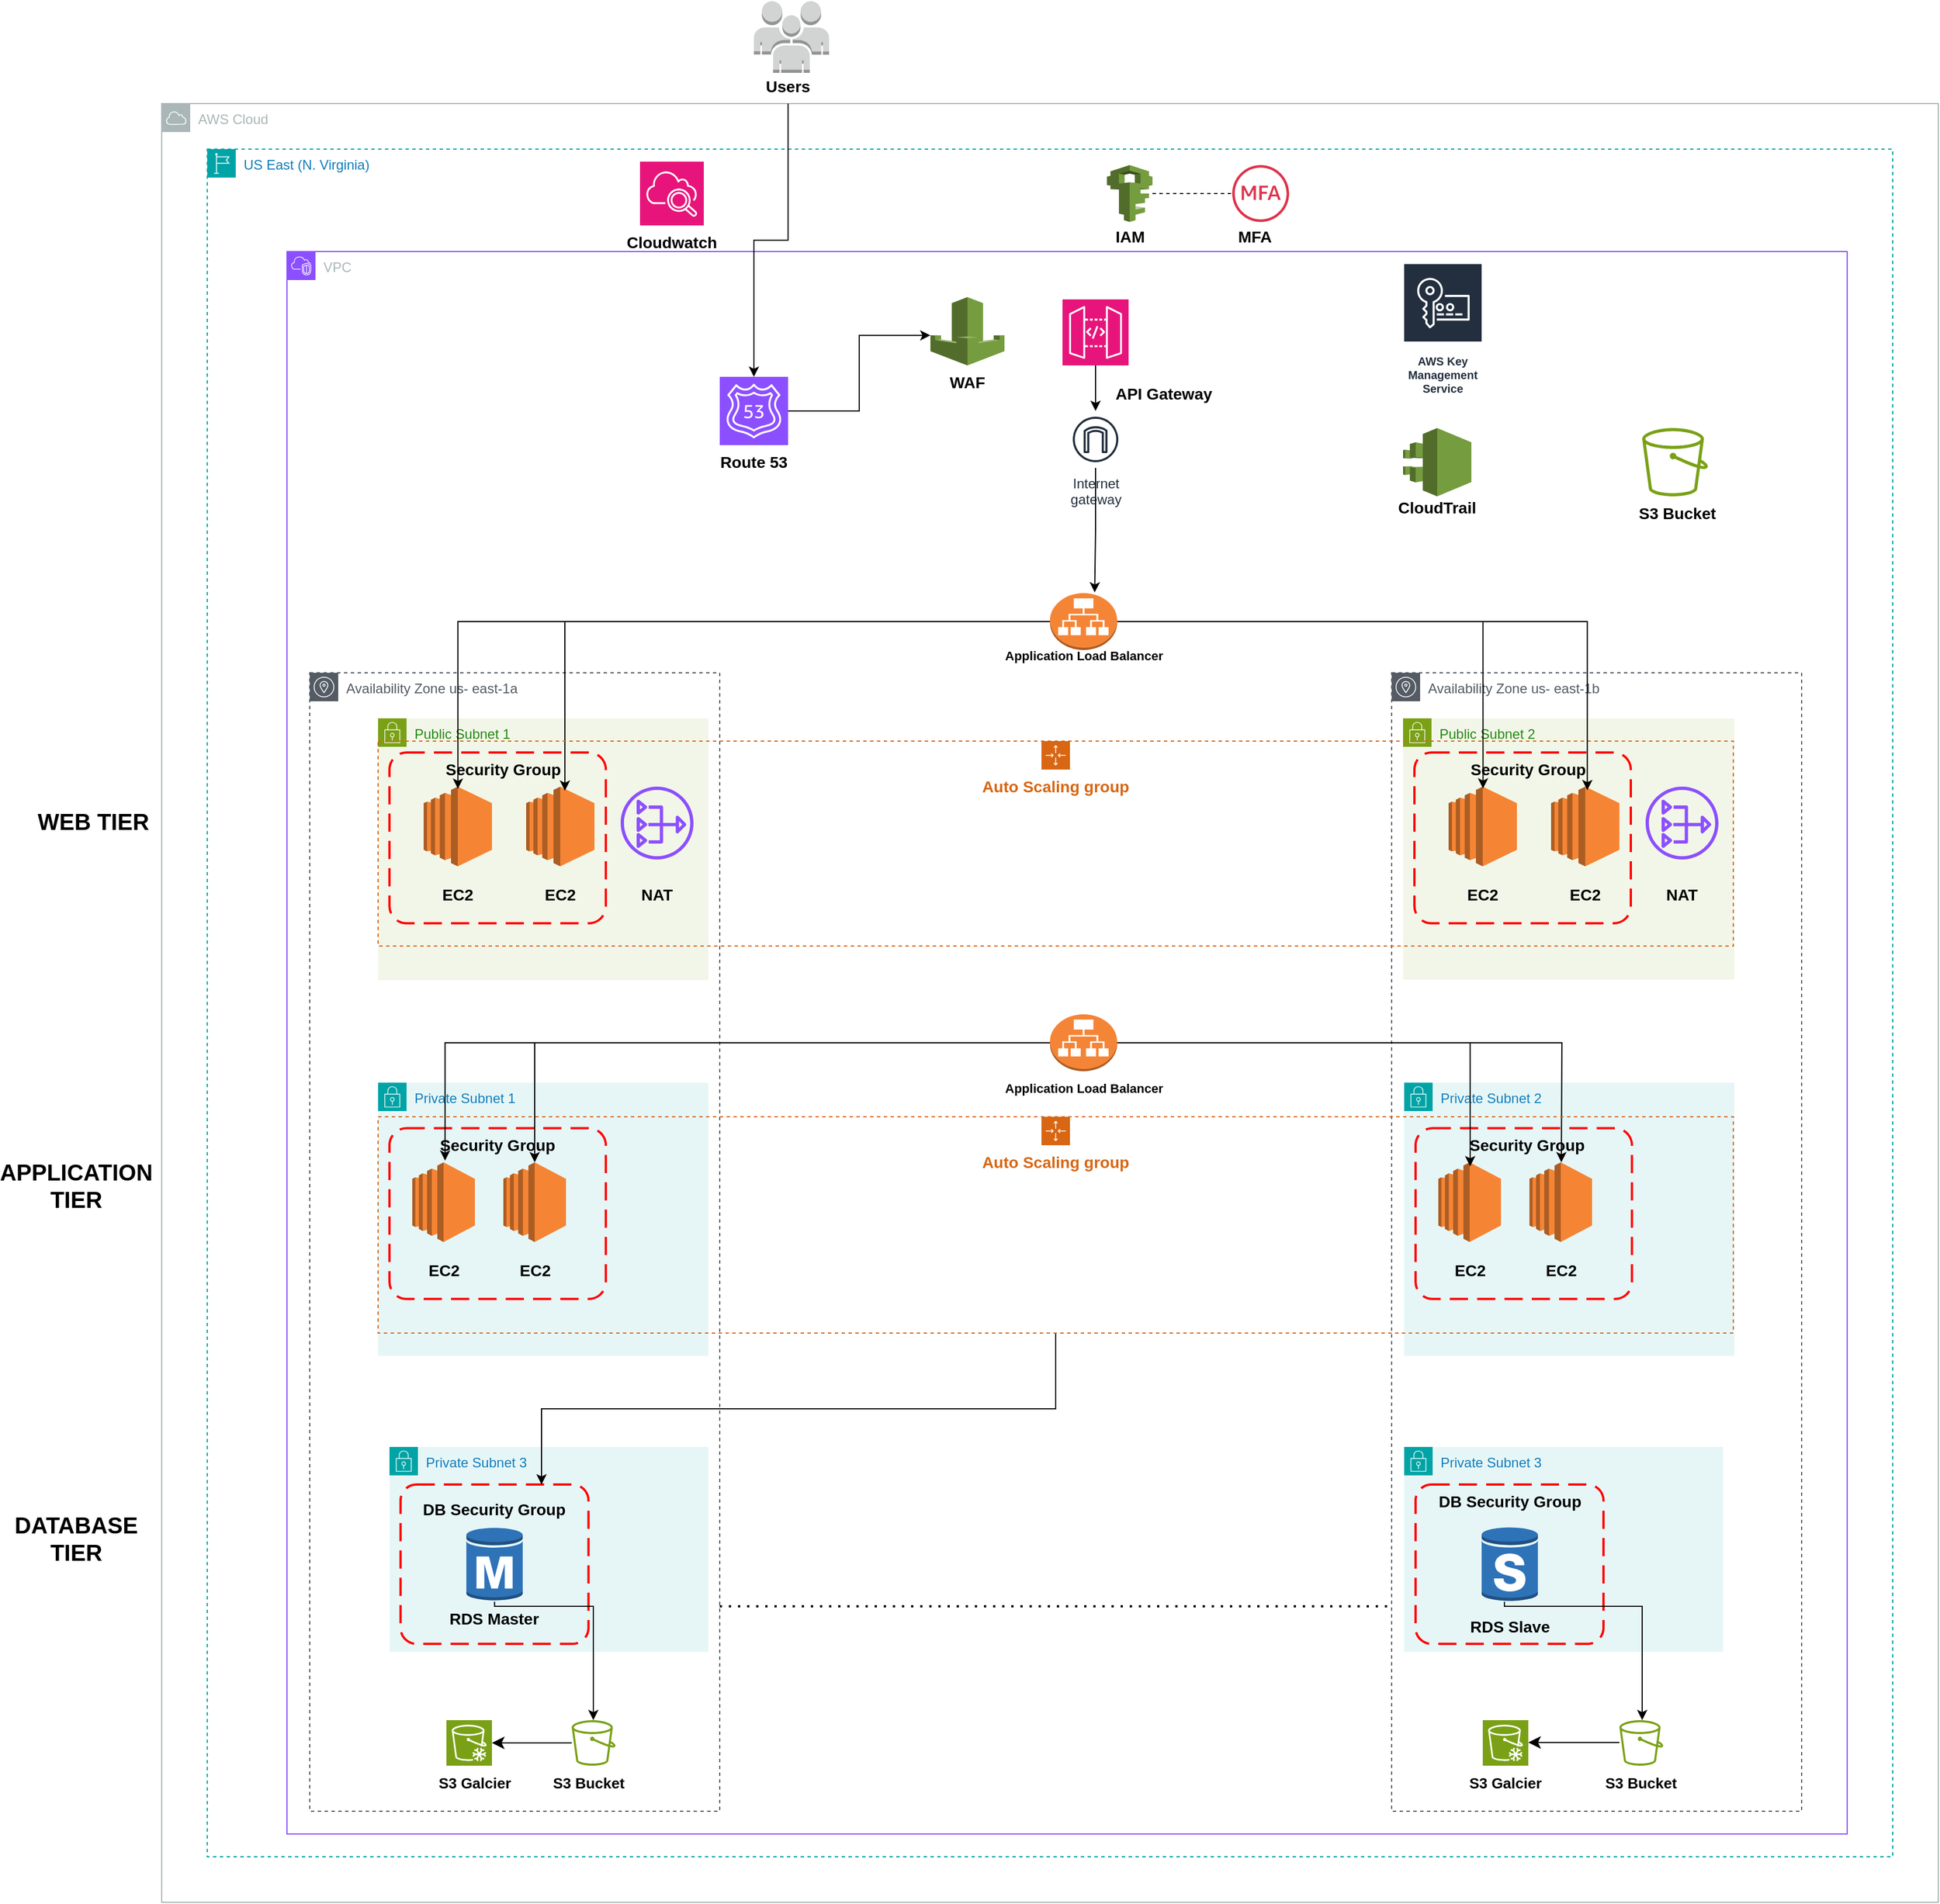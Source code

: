 <mxfile version="24.0.6" type="github">
  <diagram name="Page-1" id="HGANnnIFDv5b2bcPX-8I">
    <mxGraphModel dx="2950" dy="2406" grid="1" gridSize="10" guides="1" tooltips="1" connect="1" arrows="1" fold="1" page="1" pageScale="1" pageWidth="850" pageHeight="1100" math="0" shadow="0">
      <root>
        <mxCell id="0" />
        <mxCell id="1" parent="0" />
        <mxCell id="ieE3qM7nnkE8MddVRtgH-5" value="AWS Cloud" style="sketch=0;outlineConnect=0;gradientColor=none;html=1;whiteSpace=wrap;fontSize=12;fontStyle=0;shape=mxgraph.aws4.group;grIcon=mxgraph.aws4.group_aws_cloud;strokeColor=#AAB7B8;fillColor=none;verticalAlign=top;align=left;spacingLeft=30;fontColor=#AAB7B8;dashed=0;" vertex="1" parent="1">
          <mxGeometry x="-240" y="-500" width="1560" height="1580" as="geometry" />
        </mxCell>
        <mxCell id="ieE3qM7nnkE8MddVRtgH-6" value="US East (N. Virginia)" style="points=[[0,0],[0.25,0],[0.5,0],[0.75,0],[1,0],[1,0.25],[1,0.5],[1,0.75],[1,1],[0.75,1],[0.5,1],[0.25,1],[0,1],[0,0.75],[0,0.5],[0,0.25]];outlineConnect=0;gradientColor=none;html=1;whiteSpace=wrap;fontSize=12;fontStyle=0;container=1;pointerEvents=0;collapsible=0;recursiveResize=0;shape=mxgraph.aws4.group;grIcon=mxgraph.aws4.group_region;strokeColor=#00A4A6;fillColor=none;verticalAlign=top;align=left;spacingLeft=30;fontColor=#147EBA;dashed=1;" vertex="1" parent="1">
          <mxGeometry x="-200" y="-460" width="1480" height="1500" as="geometry" />
        </mxCell>
        <mxCell id="ieE3qM7nnkE8MddVRtgH-10" value="" style="sketch=0;outlineConnect=0;fontColor=#232F3E;gradientColor=none;fillColor=#DD344C;strokeColor=none;dashed=0;verticalLabelPosition=bottom;verticalAlign=top;align=center;html=1;fontSize=12;fontStyle=0;aspect=fixed;pointerEvents=1;shape=mxgraph.aws4.mfa_token;" vertex="1" parent="ieE3qM7nnkE8MddVRtgH-6">
          <mxGeometry x="900" y="14" width="50" height="50" as="geometry" />
        </mxCell>
        <mxCell id="ieE3qM7nnkE8MddVRtgH-11" value="" style="outlineConnect=0;dashed=0;verticalLabelPosition=bottom;verticalAlign=top;align=center;html=1;shape=mxgraph.aws3.iam;fillColor=#759C3E;gradientColor=none;" vertex="1" parent="ieE3qM7nnkE8MddVRtgH-6">
          <mxGeometry x="790" y="14" width="40" height="50" as="geometry" />
        </mxCell>
        <mxCell id="ieE3qM7nnkE8MddVRtgH-9" value="" style="sketch=0;points=[[0,0,0],[0.25,0,0],[0.5,0,0],[0.75,0,0],[1,0,0],[0,1,0],[0.25,1,0],[0.5,1,0],[0.75,1,0],[1,1,0],[0,0.25,0],[0,0.5,0],[0,0.75,0],[1,0.25,0],[1,0.5,0],[1,0.75,0]];points=[[0,0,0],[0.25,0,0],[0.5,0,0],[0.75,0,0],[1,0,0],[0,1,0],[0.25,1,0],[0.5,1,0],[0.75,1,0],[1,1,0],[0,0.25,0],[0,0.5,0],[0,0.75,0],[1,0.25,0],[1,0.5,0],[1,0.75,0]];outlineConnect=0;fontColor=#232F3E;fillColor=#E7157B;strokeColor=#ffffff;dashed=0;verticalLabelPosition=bottom;verticalAlign=top;align=center;html=1;fontSize=12;fontStyle=0;aspect=fixed;shape=mxgraph.aws4.resourceIcon;resIcon=mxgraph.aws4.cloudwatch_2;" vertex="1" parent="ieE3qM7nnkE8MddVRtgH-6">
          <mxGeometry x="380" y="11" width="56" height="56" as="geometry" />
        </mxCell>
        <mxCell id="ieE3qM7nnkE8MddVRtgH-13" value="" style="endArrow=none;dashed=1;html=1;rounded=0;" edge="1" parent="ieE3qM7nnkE8MddVRtgH-6" source="ieE3qM7nnkE8MddVRtgH-11" target="ieE3qM7nnkE8MddVRtgH-10">
          <mxGeometry width="50" height="50" relative="1" as="geometry">
            <mxPoint x="650" y="101" as="sourcePoint" />
            <mxPoint x="700" y="51" as="targetPoint" />
          </mxGeometry>
        </mxCell>
        <mxCell id="ieE3qM7nnkE8MddVRtgH-30" value="&lt;b&gt;&lt;font style=&quot;font-size: 14px;&quot;&gt;IAM&lt;/font&gt;&lt;/b&gt;" style="text;html=1;align=center;verticalAlign=middle;whiteSpace=wrap;rounded=0;" vertex="1" parent="ieE3qM7nnkE8MddVRtgH-6">
          <mxGeometry x="792.5" y="67" width="35" height="20" as="geometry" />
        </mxCell>
        <mxCell id="ieE3qM7nnkE8MddVRtgH-31" value="&lt;b&gt;&lt;font style=&quot;font-size: 14px;&quot;&gt;MFA&lt;/font&gt;&lt;/b&gt;" style="text;html=1;align=center;verticalAlign=middle;whiteSpace=wrap;rounded=0;" vertex="1" parent="ieE3qM7nnkE8MddVRtgH-6">
          <mxGeometry x="900" y="67" width="40" height="20" as="geometry" />
        </mxCell>
        <mxCell id="ieE3qM7nnkE8MddVRtgH-135" value="&lt;b&gt;&lt;font style=&quot;font-size: 14px;&quot;&gt;Cloudwatch&lt;/font&gt;&lt;/b&gt;" style="text;html=1;align=center;verticalAlign=middle;whiteSpace=wrap;rounded=0;" vertex="1" parent="ieE3qM7nnkE8MddVRtgH-6">
          <mxGeometry x="358" y="67" width="100" height="30" as="geometry" />
        </mxCell>
        <mxCell id="ieE3qM7nnkE8MddVRtgH-7" value="VPC" style="points=[[0,0],[0.25,0],[0.5,0],[0.75,0],[1,0],[1,0.25],[1,0.5],[1,0.75],[1,1],[0.75,1],[0.5,1],[0.25,1],[0,1],[0,0.75],[0,0.5],[0,0.25]];outlineConnect=0;gradientColor=none;html=1;whiteSpace=wrap;fontSize=12;fontStyle=0;container=1;pointerEvents=0;collapsible=0;recursiveResize=0;shape=mxgraph.aws4.group;grIcon=mxgraph.aws4.group_vpc2;strokeColor=#8C4FFF;fillColor=none;verticalAlign=top;align=left;spacingLeft=30;fontColor=#AAB7B8;dashed=0;" vertex="1" parent="1">
          <mxGeometry x="-130" y="-370" width="1370" height="1390" as="geometry" />
        </mxCell>
        <mxCell id="ieE3qM7nnkE8MddVRtgH-15" value="" style="outlineConnect=0;dashed=0;verticalLabelPosition=bottom;verticalAlign=top;align=center;html=1;shape=mxgraph.aws3.waf;fillColor=#759C3E;gradientColor=none;" vertex="1" parent="ieE3qM7nnkE8MddVRtgH-7">
          <mxGeometry x="565" y="40" width="65" height="60" as="geometry" />
        </mxCell>
        <mxCell id="ieE3qM7nnkE8MddVRtgH-14" value="" style="sketch=0;points=[[0,0,0],[0.25,0,0],[0.5,0,0],[0.75,0,0],[1,0,0],[0,1,0],[0.25,1,0],[0.5,1,0],[0.75,1,0],[1,1,0],[0,0.25,0],[0,0.5,0],[0,0.75,0],[1,0.25,0],[1,0.5,0],[1,0.75,0]];outlineConnect=0;fontColor=#232F3E;fillColor=#8C4FFF;strokeColor=#ffffff;dashed=0;verticalLabelPosition=bottom;verticalAlign=top;align=center;html=1;fontSize=12;fontStyle=0;aspect=fixed;shape=mxgraph.aws4.resourceIcon;resIcon=mxgraph.aws4.route_53;" vertex="1" parent="ieE3qM7nnkE8MddVRtgH-7">
          <mxGeometry x="380" y="110" width="60" height="60" as="geometry" />
        </mxCell>
        <mxCell id="ieE3qM7nnkE8MddVRtgH-16" value="" style="sketch=0;points=[[0,0,0],[0.25,0,0],[0.5,0,0],[0.75,0,0],[1,0,0],[0,1,0],[0.25,1,0],[0.5,1,0],[0.75,1,0],[1,1,0],[0,0.25,0],[0,0.5,0],[0,0.75,0],[1,0.25,0],[1,0.5,0],[1,0.75,0]];outlineConnect=0;fontColor=#232F3E;fillColor=#E7157B;strokeColor=#ffffff;dashed=0;verticalLabelPosition=bottom;verticalAlign=top;align=center;html=1;fontSize=12;fontStyle=0;aspect=fixed;shape=mxgraph.aws4.resourceIcon;resIcon=mxgraph.aws4.api_gateway;" vertex="1" parent="ieE3qM7nnkE8MddVRtgH-7">
          <mxGeometry x="681" y="42" width="58" height="58" as="geometry" />
        </mxCell>
        <mxCell id="ieE3qM7nnkE8MddVRtgH-19" value="" style="outlineConnect=0;dashed=0;verticalLabelPosition=bottom;verticalAlign=top;align=center;html=1;shape=mxgraph.aws3.cloudtrail;fillColor=#759C3E;gradientColor=none;" vertex="1" parent="ieE3qM7nnkE8MddVRtgH-7">
          <mxGeometry x="980" y="155" width="60" height="60" as="geometry" />
        </mxCell>
        <mxCell id="ieE3qM7nnkE8MddVRtgH-37" style="edgeStyle=orthogonalEdgeStyle;rounded=0;orthogonalLoop=1;jettySize=auto;html=1;exitX=1;exitY=0.5;exitDx=0;exitDy=0;exitPerimeter=0;entryX=0;entryY=0.56;entryDx=0;entryDy=0;entryPerimeter=0;" edge="1" parent="ieE3qM7nnkE8MddVRtgH-7" source="ieE3qM7nnkE8MddVRtgH-14" target="ieE3qM7nnkE8MddVRtgH-15">
          <mxGeometry relative="1" as="geometry" />
        </mxCell>
        <mxCell id="ieE3qM7nnkE8MddVRtgH-38" value="&lt;b&gt;&lt;font style=&quot;font-size: 14px;&quot;&gt;CloudTrail&lt;/font&gt;&lt;/b&gt;" style="text;html=1;align=center;verticalAlign=middle;whiteSpace=wrap;rounded=0;" vertex="1" parent="ieE3qM7nnkE8MddVRtgH-7">
          <mxGeometry x="975" y="215" width="70" height="20" as="geometry" />
        </mxCell>
        <mxCell id="ieE3qM7nnkE8MddVRtgH-39" value="&lt;b&gt;&lt;font style=&quot;font-size: 14px;&quot;&gt;S3 Bucket&lt;/font&gt;&lt;/b&gt;" style="text;html=1;align=center;verticalAlign=middle;whiteSpace=wrap;rounded=0;" vertex="1" parent="ieE3qM7nnkE8MddVRtgH-7">
          <mxGeometry x="1171" y="215" width="100" height="30" as="geometry" />
        </mxCell>
        <mxCell id="ieE3qM7nnkE8MddVRtgH-41" value="" style="outlineConnect=0;dashed=0;verticalLabelPosition=bottom;verticalAlign=top;align=center;html=1;shape=mxgraph.aws3.application_load_balancer;fillColor=#F58536;gradientColor=none;" vertex="1" parent="ieE3qM7nnkE8MddVRtgH-7">
          <mxGeometry x="670" y="670" width="59" height="50" as="geometry" />
        </mxCell>
        <mxCell id="ieE3qM7nnkE8MddVRtgH-42" value="Availability Zone us- east-1a" style="sketch=0;outlineConnect=0;gradientColor=none;html=1;whiteSpace=wrap;fontSize=12;fontStyle=0;shape=mxgraph.aws4.group;grIcon=mxgraph.aws4.group_availability_zone;strokeColor=#545B64;fillColor=none;verticalAlign=top;align=left;spacingLeft=30;fontColor=#545B64;dashed=1;" vertex="1" parent="ieE3qM7nnkE8MddVRtgH-7">
          <mxGeometry x="20" y="370" width="360" height="1000" as="geometry" />
        </mxCell>
        <mxCell id="ieE3qM7nnkE8MddVRtgH-45" value="Public Subnet 1" style="points=[[0,0],[0.25,0],[0.5,0],[0.75,0],[1,0],[1,0.25],[1,0.5],[1,0.75],[1,1],[0.75,1],[0.5,1],[0.25,1],[0,1],[0,0.75],[0,0.5],[0,0.25]];outlineConnect=0;gradientColor=none;html=1;whiteSpace=wrap;fontSize=12;fontStyle=0;container=1;pointerEvents=0;collapsible=0;recursiveResize=0;shape=mxgraph.aws4.group;grIcon=mxgraph.aws4.group_security_group;grStroke=0;strokeColor=#7AA116;fillColor=#F2F6E8;verticalAlign=top;align=left;spacingLeft=30;fontColor=#248814;dashed=0;" vertex="1" parent="ieE3qM7nnkE8MddVRtgH-7">
          <mxGeometry x="80" y="410" width="290" height="230" as="geometry" />
        </mxCell>
        <mxCell id="ieE3qM7nnkE8MddVRtgH-46" value="" style="outlineConnect=0;dashed=0;verticalLabelPosition=bottom;verticalAlign=top;align=center;html=1;shape=mxgraph.aws3.ec2;fillColor=#F58534;gradientColor=none;" vertex="1" parent="ieE3qM7nnkE8MddVRtgH-45">
          <mxGeometry x="40" y="60" width="60" height="70" as="geometry" />
        </mxCell>
        <mxCell id="ieE3qM7nnkE8MddVRtgH-61" value="" style="outlineConnect=0;dashed=0;verticalLabelPosition=bottom;verticalAlign=top;align=center;html=1;shape=mxgraph.aws3.ec2;fillColor=#F58534;gradientColor=none;" vertex="1" parent="ieE3qM7nnkE8MddVRtgH-45">
          <mxGeometry x="130" y="60" width="60" height="70" as="geometry" />
        </mxCell>
        <mxCell id="ieE3qM7nnkE8MddVRtgH-63" value="" style="rounded=1;arcSize=10;dashed=1;strokeColor=#ff0000;fillColor=none;gradientColor=none;dashPattern=8 4;strokeWidth=2;" vertex="1" parent="ieE3qM7nnkE8MddVRtgH-45">
          <mxGeometry x="10" y="30" width="190" height="150" as="geometry" />
        </mxCell>
        <mxCell id="ieE3qM7nnkE8MddVRtgH-64" value="&lt;b&gt;&lt;font style=&quot;font-size: 14px;&quot;&gt;EC2&lt;/font&gt;&lt;/b&gt;" style="text;html=1;align=center;verticalAlign=middle;whiteSpace=wrap;rounded=0;" vertex="1" parent="ieE3qM7nnkE8MddVRtgH-45">
          <mxGeometry x="50" y="140" width="40" height="30" as="geometry" />
        </mxCell>
        <mxCell id="ieE3qM7nnkE8MddVRtgH-66" value="&lt;b&gt;&lt;font style=&quot;font-size: 14px;&quot;&gt;EC2&lt;/font&gt;&lt;/b&gt;" style="text;html=1;align=center;verticalAlign=middle;whiteSpace=wrap;rounded=0;" vertex="1" parent="ieE3qM7nnkE8MddVRtgH-45">
          <mxGeometry x="135" y="140" width="50" height="30" as="geometry" />
        </mxCell>
        <mxCell id="ieE3qM7nnkE8MddVRtgH-67" value="&lt;b&gt;&lt;font style=&quot;font-size: 14px;&quot;&gt;Security Group&lt;/font&gt;&lt;/b&gt;" style="text;html=1;align=center;verticalAlign=middle;whiteSpace=wrap;rounded=0;" vertex="1" parent="ieE3qM7nnkE8MddVRtgH-45">
          <mxGeometry x="40" y="30" width="140" height="30" as="geometry" />
        </mxCell>
        <mxCell id="ieE3qM7nnkE8MddVRtgH-69" value="" style="sketch=0;outlineConnect=0;fontColor=#232F3E;gradientColor=none;fillColor=#8C4FFF;strokeColor=none;dashed=0;verticalLabelPosition=bottom;verticalAlign=top;align=center;html=1;fontSize=12;fontStyle=0;aspect=fixed;pointerEvents=1;shape=mxgraph.aws4.nat_gateway;" vertex="1" parent="ieE3qM7nnkE8MddVRtgH-45">
          <mxGeometry x="213" y="60" width="64" height="64" as="geometry" />
        </mxCell>
        <mxCell id="ieE3qM7nnkE8MddVRtgH-70" value="&lt;b&gt;&lt;font style=&quot;font-size: 14px;&quot;&gt;NAT&lt;/font&gt;&lt;/b&gt;" style="text;html=1;align=center;verticalAlign=middle;whiteSpace=wrap;rounded=0;" vertex="1" parent="ieE3qM7nnkE8MddVRtgH-45">
          <mxGeometry x="220" y="140" width="50" height="30" as="geometry" />
        </mxCell>
        <mxCell id="ieE3qM7nnkE8MddVRtgH-72" value="Availability Zone us- east-1b" style="sketch=0;outlineConnect=0;gradientColor=none;html=1;whiteSpace=wrap;fontSize=12;fontStyle=0;shape=mxgraph.aws4.group;grIcon=mxgraph.aws4.group_availability_zone;strokeColor=#545B64;fillColor=none;verticalAlign=top;align=left;spacingLeft=30;fontColor=#545B64;dashed=1;" vertex="1" parent="ieE3qM7nnkE8MddVRtgH-7">
          <mxGeometry x="970" y="370" width="360" height="1000" as="geometry" />
        </mxCell>
        <mxCell id="ieE3qM7nnkE8MddVRtgH-73" value="Public Subnet 2" style="points=[[0,0],[0.25,0],[0.5,0],[0.75,0],[1,0],[1,0.25],[1,0.5],[1,0.75],[1,1],[0.75,1],[0.5,1],[0.25,1],[0,1],[0,0.75],[0,0.5],[0,0.25]];outlineConnect=0;gradientColor=none;html=1;whiteSpace=wrap;fontSize=12;fontStyle=0;container=1;pointerEvents=0;collapsible=0;recursiveResize=0;shape=mxgraph.aws4.group;grIcon=mxgraph.aws4.group_security_group;grStroke=0;strokeColor=#7AA116;fillColor=#F2F6E8;verticalAlign=top;align=left;spacingLeft=30;fontColor=#248814;dashed=0;" vertex="1" parent="ieE3qM7nnkE8MddVRtgH-7">
          <mxGeometry x="980" y="410" width="291" height="229.5" as="geometry" />
        </mxCell>
        <mxCell id="ieE3qM7nnkE8MddVRtgH-74" value="" style="outlineConnect=0;dashed=0;verticalLabelPosition=bottom;verticalAlign=top;align=center;html=1;shape=mxgraph.aws3.ec2;fillColor=#F58534;gradientColor=none;" vertex="1" parent="ieE3qM7nnkE8MddVRtgH-73">
          <mxGeometry x="40" y="60" width="60" height="70" as="geometry" />
        </mxCell>
        <mxCell id="ieE3qM7nnkE8MddVRtgH-75" value="" style="outlineConnect=0;dashed=0;verticalLabelPosition=bottom;verticalAlign=top;align=center;html=1;shape=mxgraph.aws3.ec2;fillColor=#F58534;gradientColor=none;" vertex="1" parent="ieE3qM7nnkE8MddVRtgH-73">
          <mxGeometry x="130" y="60" width="60" height="70" as="geometry" />
        </mxCell>
        <mxCell id="ieE3qM7nnkE8MddVRtgH-76" value="" style="rounded=1;arcSize=10;dashed=1;strokeColor=#ff0000;fillColor=none;gradientColor=none;dashPattern=8 4;strokeWidth=2;" vertex="1" parent="ieE3qM7nnkE8MddVRtgH-73">
          <mxGeometry x="10" y="30" width="190" height="150" as="geometry" />
        </mxCell>
        <mxCell id="ieE3qM7nnkE8MddVRtgH-77" value="&lt;b&gt;&lt;font style=&quot;font-size: 14px;&quot;&gt;EC2&lt;/font&gt;&lt;/b&gt;" style="text;html=1;align=center;verticalAlign=middle;whiteSpace=wrap;rounded=0;" vertex="1" parent="ieE3qM7nnkE8MddVRtgH-73">
          <mxGeometry x="50" y="140" width="40" height="30" as="geometry" />
        </mxCell>
        <mxCell id="ieE3qM7nnkE8MddVRtgH-78" value="&lt;b&gt;&lt;font style=&quot;font-size: 14px;&quot;&gt;EC2&lt;/font&gt;&lt;/b&gt;" style="text;html=1;align=center;verticalAlign=middle;whiteSpace=wrap;rounded=0;" vertex="1" parent="ieE3qM7nnkE8MddVRtgH-73">
          <mxGeometry x="135" y="140" width="50" height="30" as="geometry" />
        </mxCell>
        <mxCell id="ieE3qM7nnkE8MddVRtgH-80" value="" style="sketch=0;outlineConnect=0;fontColor=#232F3E;gradientColor=none;fillColor=#8C4FFF;strokeColor=none;dashed=0;verticalLabelPosition=bottom;verticalAlign=top;align=center;html=1;fontSize=12;fontStyle=0;aspect=fixed;pointerEvents=1;shape=mxgraph.aws4.nat_gateway;" vertex="1" parent="ieE3qM7nnkE8MddVRtgH-73">
          <mxGeometry x="213" y="60" width="64" height="64" as="geometry" />
        </mxCell>
        <mxCell id="ieE3qM7nnkE8MddVRtgH-81" value="&lt;b&gt;&lt;font style=&quot;font-size: 14px;&quot;&gt;NAT&lt;/font&gt;&lt;/b&gt;" style="text;html=1;align=center;verticalAlign=middle;whiteSpace=wrap;rounded=0;" vertex="1" parent="ieE3qM7nnkE8MddVRtgH-73">
          <mxGeometry x="220" y="140" width="50" height="30" as="geometry" />
        </mxCell>
        <mxCell id="ieE3qM7nnkE8MddVRtgH-86" value="Private Subnet 1" style="points=[[0,0],[0.25,0],[0.5,0],[0.75,0],[1,0],[1,0.25],[1,0.5],[1,0.75],[1,1],[0.75,1],[0.5,1],[0.25,1],[0,1],[0,0.75],[0,0.5],[0,0.25]];outlineConnect=0;gradientColor=none;html=1;whiteSpace=wrap;fontSize=12;fontStyle=0;container=1;pointerEvents=0;collapsible=0;recursiveResize=0;shape=mxgraph.aws4.group;grIcon=mxgraph.aws4.group_security_group;grStroke=0;strokeColor=#00A4A6;fillColor=#E6F6F7;verticalAlign=top;align=left;spacingLeft=30;fontColor=#147EBA;dashed=0;" vertex="1" parent="ieE3qM7nnkE8MddVRtgH-7">
          <mxGeometry x="80" y="730" width="290" height="240" as="geometry" />
        </mxCell>
        <mxCell id="ieE3qM7nnkE8MddVRtgH-88" value="" style="rounded=1;arcSize=10;dashed=1;strokeColor=#ff0000;fillColor=none;gradientColor=none;dashPattern=8 4;strokeWidth=2;" vertex="1" parent="ieE3qM7nnkE8MddVRtgH-86">
          <mxGeometry x="10" y="40" width="190" height="150" as="geometry" />
        </mxCell>
        <mxCell id="ieE3qM7nnkE8MddVRtgH-89" value="" style="outlineConnect=0;dashed=0;verticalLabelPosition=bottom;verticalAlign=top;align=center;html=1;shape=mxgraph.aws3.ec2;fillColor=#F58534;gradientColor=none;" vertex="1" parent="ieE3qM7nnkE8MddVRtgH-86">
          <mxGeometry x="30" y="70" width="55" height="70" as="geometry" />
        </mxCell>
        <mxCell id="ieE3qM7nnkE8MddVRtgH-90" value="" style="outlineConnect=0;dashed=0;verticalLabelPosition=bottom;verticalAlign=top;align=center;html=1;shape=mxgraph.aws3.ec2;fillColor=#F58534;gradientColor=none;" vertex="1" parent="ieE3qM7nnkE8MddVRtgH-86">
          <mxGeometry x="110" y="70" width="55" height="70" as="geometry" />
        </mxCell>
        <mxCell id="ieE3qM7nnkE8MddVRtgH-91" value="&lt;b&gt;&lt;font style=&quot;font-size: 14px;&quot;&gt;EC2&lt;/font&gt;&lt;/b&gt;" style="text;html=1;align=center;verticalAlign=middle;whiteSpace=wrap;rounded=0;" vertex="1" parent="ieE3qM7nnkE8MddVRtgH-86">
          <mxGeometry x="37.5" y="150" width="40" height="30" as="geometry" />
        </mxCell>
        <mxCell id="ieE3qM7nnkE8MddVRtgH-92" value="&lt;b&gt;&lt;font style=&quot;font-size: 14px;&quot;&gt;EC2&lt;/font&gt;&lt;/b&gt;" style="text;html=1;align=center;verticalAlign=middle;whiteSpace=wrap;rounded=0;" vertex="1" parent="ieE3qM7nnkE8MddVRtgH-86">
          <mxGeometry x="117.5" y="150" width="40" height="30" as="geometry" />
        </mxCell>
        <mxCell id="ieE3qM7nnkE8MddVRtgH-93" value="Private Subnet 2" style="points=[[0,0],[0.25,0],[0.5,0],[0.75,0],[1,0],[1,0.25],[1,0.5],[1,0.75],[1,1],[0.75,1],[0.5,1],[0.25,1],[0,1],[0,0.75],[0,0.5],[0,0.25]];outlineConnect=0;gradientColor=none;html=1;whiteSpace=wrap;fontSize=12;fontStyle=0;container=1;pointerEvents=0;collapsible=0;recursiveResize=0;shape=mxgraph.aws4.group;grIcon=mxgraph.aws4.group_security_group;grStroke=0;strokeColor=#00A4A6;fillColor=#E6F6F7;verticalAlign=top;align=left;spacingLeft=30;fontColor=#147EBA;dashed=0;" vertex="1" parent="ieE3qM7nnkE8MddVRtgH-7">
          <mxGeometry x="981" y="730" width="290" height="240" as="geometry" />
        </mxCell>
        <mxCell id="ieE3qM7nnkE8MddVRtgH-94" value="" style="rounded=1;arcSize=10;dashed=1;strokeColor=#ff0000;fillColor=none;gradientColor=none;dashPattern=8 4;strokeWidth=2;" vertex="1" parent="ieE3qM7nnkE8MddVRtgH-93">
          <mxGeometry x="10" y="40" width="190" height="150" as="geometry" />
        </mxCell>
        <mxCell id="ieE3qM7nnkE8MddVRtgH-95" value="" style="outlineConnect=0;dashed=0;verticalLabelPosition=bottom;verticalAlign=top;align=center;html=1;shape=mxgraph.aws3.ec2;fillColor=#F58534;gradientColor=none;" vertex="1" parent="ieE3qM7nnkE8MddVRtgH-93">
          <mxGeometry x="30" y="70" width="55" height="70" as="geometry" />
        </mxCell>
        <mxCell id="ieE3qM7nnkE8MddVRtgH-96" value="" style="outlineConnect=0;dashed=0;verticalLabelPosition=bottom;verticalAlign=top;align=center;html=1;shape=mxgraph.aws3.ec2;fillColor=#F58534;gradientColor=none;" vertex="1" parent="ieE3qM7nnkE8MddVRtgH-93">
          <mxGeometry x="110" y="70" width="55" height="70" as="geometry" />
        </mxCell>
        <mxCell id="ieE3qM7nnkE8MddVRtgH-97" value="&lt;b&gt;&lt;font style=&quot;font-size: 14px;&quot;&gt;EC2&lt;/font&gt;&lt;/b&gt;" style="text;html=1;align=center;verticalAlign=middle;whiteSpace=wrap;rounded=0;" vertex="1" parent="ieE3qM7nnkE8MddVRtgH-93">
          <mxGeometry x="37.5" y="150" width="40" height="30" as="geometry" />
        </mxCell>
        <mxCell id="ieE3qM7nnkE8MddVRtgH-98" value="&lt;b&gt;&lt;font style=&quot;font-size: 14px;&quot;&gt;EC2&lt;/font&gt;&lt;/b&gt;" style="text;html=1;align=center;verticalAlign=middle;whiteSpace=wrap;rounded=0;" vertex="1" parent="ieE3qM7nnkE8MddVRtgH-93">
          <mxGeometry x="117.5" y="150" width="40" height="30" as="geometry" />
        </mxCell>
        <mxCell id="ieE3qM7nnkE8MddVRtgH-107" value="&lt;b&gt;&lt;font style=&quot;font-size: 14px;&quot;&gt;Security Group&lt;/font&gt;&lt;/b&gt;" style="text;html=1;align=center;verticalAlign=middle;whiteSpace=wrap;rounded=0;" vertex="1" parent="ieE3qM7nnkE8MddVRtgH-93">
          <mxGeometry x="37.5" y="40" width="140" height="30" as="geometry" />
        </mxCell>
        <mxCell id="ieE3qM7nnkE8MddVRtgH-100" value="Private Subnet 3" style="points=[[0,0],[0.25,0],[0.5,0],[0.75,0],[1,0],[1,0.25],[1,0.5],[1,0.75],[1,1],[0.75,1],[0.5,1],[0.25,1],[0,1],[0,0.75],[0,0.5],[0,0.25]];outlineConnect=0;gradientColor=none;html=1;whiteSpace=wrap;fontSize=12;fontStyle=0;container=1;pointerEvents=0;collapsible=0;recursiveResize=0;shape=mxgraph.aws4.group;grIcon=mxgraph.aws4.group_security_group;grStroke=0;strokeColor=#00A4A6;fillColor=#E6F6F7;verticalAlign=top;align=left;spacingLeft=30;fontColor=#147EBA;dashed=0;" vertex="1" parent="ieE3qM7nnkE8MddVRtgH-7">
          <mxGeometry x="90" y="1050" width="280" height="180" as="geometry" />
        </mxCell>
        <mxCell id="ieE3qM7nnkE8MddVRtgH-104" value="" style="outlineConnect=0;dashed=0;verticalLabelPosition=bottom;verticalAlign=top;align=center;html=1;shape=mxgraph.aws3.rds_db_instance;fillColor=#2E73B8;gradientColor=none;" vertex="1" parent="ieE3qM7nnkE8MddVRtgH-100">
          <mxGeometry x="67.5" y="70" width="49.5" height="66" as="geometry" />
        </mxCell>
        <mxCell id="ieE3qM7nnkE8MddVRtgH-108" value="" style="rounded=1;arcSize=10;dashed=1;strokeColor=#ff0000;fillColor=none;gradientColor=none;dashPattern=8 4;strokeWidth=2;" vertex="1" parent="ieE3qM7nnkE8MddVRtgH-100">
          <mxGeometry x="9.75" y="33" width="165" height="140" as="geometry" />
        </mxCell>
        <mxCell id="ieE3qM7nnkE8MddVRtgH-111" value="&lt;b&gt;&lt;font style=&quot;font-size: 14px;&quot;&gt;DB Security Group&lt;/font&gt;&lt;/b&gt;" style="text;html=1;align=center;verticalAlign=middle;whiteSpace=wrap;rounded=0;" vertex="1" parent="ieE3qM7nnkE8MddVRtgH-100">
          <mxGeometry x="22.25" y="40" width="140" height="30" as="geometry" />
        </mxCell>
        <mxCell id="ieE3qM7nnkE8MddVRtgH-113" value="&lt;b&gt;&lt;font style=&quot;font-size: 14px;&quot;&gt;RDS Master&lt;/font&gt;&lt;/b&gt;" style="text;html=1;align=center;verticalAlign=middle;whiteSpace=wrap;rounded=0;" vertex="1" parent="ieE3qM7nnkE8MddVRtgH-100">
          <mxGeometry x="37.25" y="136" width="110" height="30" as="geometry" />
        </mxCell>
        <mxCell id="ieE3qM7nnkE8MddVRtgH-101" value="Private Subnet 3" style="points=[[0,0],[0.25,0],[0.5,0],[0.75,0],[1,0],[1,0.25],[1,0.5],[1,0.75],[1,1],[0.75,1],[0.5,1],[0.25,1],[0,1],[0,0.75],[0,0.5],[0,0.25]];outlineConnect=0;gradientColor=none;html=1;whiteSpace=wrap;fontSize=12;fontStyle=0;container=1;pointerEvents=0;collapsible=0;recursiveResize=0;shape=mxgraph.aws4.group;grIcon=mxgraph.aws4.group_security_group;grStroke=0;strokeColor=#00A4A6;fillColor=#E6F6F7;verticalAlign=top;align=left;spacingLeft=30;fontColor=#147EBA;dashed=0;" vertex="1" parent="ieE3qM7nnkE8MddVRtgH-7">
          <mxGeometry x="981" y="1050" width="280" height="180" as="geometry" />
        </mxCell>
        <mxCell id="ieE3qM7nnkE8MddVRtgH-105" value="" style="outlineConnect=0;dashed=0;verticalLabelPosition=bottom;verticalAlign=top;align=center;html=1;shape=mxgraph.aws3.rds_db_instance_standby_multi_az;fillColor=#2E73B8;gradientColor=none;" vertex="1" parent="ieE3qM7nnkE8MddVRtgH-101">
          <mxGeometry x="68" y="70" width="49.5" height="66" as="geometry" />
        </mxCell>
        <mxCell id="ieE3qM7nnkE8MddVRtgH-109" value="" style="rounded=1;arcSize=10;dashed=1;strokeColor=#ff0000;fillColor=none;gradientColor=none;dashPattern=8 4;strokeWidth=2;" vertex="1" parent="ieE3qM7nnkE8MddVRtgH-101">
          <mxGeometry x="10" y="33" width="165" height="140" as="geometry" />
        </mxCell>
        <mxCell id="ieE3qM7nnkE8MddVRtgH-112" value="&lt;b&gt;&lt;font style=&quot;font-size: 14px;&quot;&gt;DB Security Group&lt;/font&gt;&lt;/b&gt;" style="text;html=1;align=center;verticalAlign=middle;whiteSpace=wrap;rounded=0;" vertex="1" parent="ieE3qM7nnkE8MddVRtgH-101">
          <mxGeometry x="22.5" y="33" width="140" height="30" as="geometry" />
        </mxCell>
        <mxCell id="ieE3qM7nnkE8MddVRtgH-116" value="&lt;b&gt;&lt;font style=&quot;font-size: 14px;&quot;&gt;RDS Slave&lt;/font&gt;&lt;/b&gt;" style="text;html=1;align=center;verticalAlign=middle;whiteSpace=wrap;rounded=0;" vertex="1" parent="ieE3qM7nnkE8MddVRtgH-101">
          <mxGeometry x="37.5" y="143" width="110" height="30" as="geometry" />
        </mxCell>
        <mxCell id="ieE3qM7nnkE8MddVRtgH-184" style="edgeStyle=orthogonalEdgeStyle;rounded=0;orthogonalLoop=1;jettySize=auto;html=1;exitX=0.5;exitY=0;exitDx=0;exitDy=0;" edge="1" parent="ieE3qM7nnkE8MddVRtgH-101" target="ieE3qM7nnkE8MddVRtgH-120">
          <mxGeometry relative="1" as="geometry">
            <mxPoint x="88" y="136" as="sourcePoint" />
            <mxPoint x="175" y="240" as="targetPoint" />
            <Array as="points">
              <mxPoint x="88" y="140" />
              <mxPoint x="209" y="140" />
            </Array>
          </mxGeometry>
        </mxCell>
        <mxCell id="ieE3qM7nnkE8MddVRtgH-117" value="" style="sketch=0;points=[[0,0,0],[0.25,0,0],[0.5,0,0],[0.75,0,0],[1,0,0],[0,1,0],[0.25,1,0],[0.5,1,0],[0.75,1,0],[1,1,0],[0,0.25,0],[0,0.5,0],[0,0.75,0],[1,0.25,0],[1,0.5,0],[1,0.75,0]];outlineConnect=0;fontColor=#232F3E;fillColor=#7AA116;strokeColor=#ffffff;dashed=0;verticalLabelPosition=bottom;verticalAlign=top;align=center;html=1;fontSize=12;fontStyle=0;aspect=fixed;shape=mxgraph.aws4.resourceIcon;resIcon=mxgraph.aws4.glacier;" vertex="1" parent="ieE3qM7nnkE8MddVRtgH-7">
          <mxGeometry x="1050" y="1290" width="40" height="40" as="geometry" />
        </mxCell>
        <mxCell id="ieE3qM7nnkE8MddVRtgH-118" value="" style="sketch=0;outlineConnect=0;fontColor=#232F3E;gradientColor=none;fillColor=#7AA116;strokeColor=none;dashed=0;verticalLabelPosition=bottom;verticalAlign=top;align=center;html=1;fontSize=12;fontStyle=0;aspect=fixed;pointerEvents=1;shape=mxgraph.aws4.bucket;" vertex="1" parent="ieE3qM7nnkE8MddVRtgH-7">
          <mxGeometry x="250" y="1290" width="38.46" height="40" as="geometry" />
        </mxCell>
        <mxCell id="ieE3qM7nnkE8MddVRtgH-120" value="" style="sketch=0;outlineConnect=0;fontColor=#232F3E;gradientColor=none;fillColor=#7AA116;strokeColor=none;dashed=0;verticalLabelPosition=bottom;verticalAlign=top;align=center;html=1;fontSize=12;fontStyle=0;aspect=fixed;pointerEvents=1;shape=mxgraph.aws4.bucket;" vertex="1" parent="ieE3qM7nnkE8MddVRtgH-7">
          <mxGeometry x="1170" y="1290" width="38.46" height="40" as="geometry" />
        </mxCell>
        <mxCell id="ieE3qM7nnkE8MddVRtgH-119" value="" style="sketch=0;points=[[0,0,0],[0.25,0,0],[0.5,0,0],[0.75,0,0],[1,0,0],[0,1,0],[0.25,1,0],[0.5,1,0],[0.75,1,0],[1,1,0],[0,0.25,0],[0,0.5,0],[0,0.75,0],[1,0.25,0],[1,0.5,0],[1,0.75,0]];outlineConnect=0;fontColor=#232F3E;fillColor=#7AA116;strokeColor=#ffffff;dashed=0;verticalLabelPosition=bottom;verticalAlign=top;align=center;html=1;fontSize=12;fontStyle=0;aspect=fixed;shape=mxgraph.aws4.resourceIcon;resIcon=mxgraph.aws4.glacier;" vertex="1" parent="ieE3qM7nnkE8MddVRtgH-7">
          <mxGeometry x="140" y="1290" width="40" height="40" as="geometry" />
        </mxCell>
        <mxCell id="ieE3qM7nnkE8MddVRtgH-123" value="&lt;span&gt;&lt;font style=&quot;font-size: 13px;&quot;&gt;S3 Galcier&lt;/font&gt;&lt;/span&gt;" style="text;html=1;align=center;verticalAlign=middle;whiteSpace=wrap;rounded=0;fontStyle=1" vertex="1" parent="ieE3qM7nnkE8MddVRtgH-7">
          <mxGeometry x="130" y="1330" width="70" height="30" as="geometry" />
        </mxCell>
        <mxCell id="ieE3qM7nnkE8MddVRtgH-126" value="&lt;b&gt;&lt;font style=&quot;font-size: 13px;&quot;&gt;S3 Bucket&lt;/font&gt;&lt;/b&gt;" style="text;html=1;align=center;verticalAlign=middle;whiteSpace=wrap;rounded=0;" vertex="1" parent="ieE3qM7nnkE8MddVRtgH-7">
          <mxGeometry x="230" y="1330" width="70" height="30" as="geometry" />
        </mxCell>
        <mxCell id="ieE3qM7nnkE8MddVRtgH-128" value="&lt;b&gt;&lt;font style=&quot;font-size: 13px;&quot;&gt;S3 Bucket&lt;/font&gt;&lt;/b&gt;" style="text;html=1;align=center;verticalAlign=middle;whiteSpace=wrap;rounded=0;" vertex="1" parent="ieE3qM7nnkE8MddVRtgH-7">
          <mxGeometry x="1154.23" y="1330" width="70" height="30" as="geometry" />
        </mxCell>
        <mxCell id="ieE3qM7nnkE8MddVRtgH-130" value="&lt;b&gt;&lt;font style=&quot;font-size: 13px;&quot;&gt;S3 Galcier&lt;/font&gt;&lt;/b&gt;" style="text;html=1;align=center;verticalAlign=middle;whiteSpace=wrap;rounded=0;" vertex="1" parent="ieE3qM7nnkE8MddVRtgH-7">
          <mxGeometry x="1035" y="1330" width="70" height="30" as="geometry" />
        </mxCell>
        <mxCell id="ieE3qM7nnkE8MddVRtgH-137" value="&lt;b&gt;&lt;font style=&quot;font-size: 14px;&quot;&gt;Route 53&lt;/font&gt;&lt;/b&gt;" style="text;html=1;align=center;verticalAlign=middle;whiteSpace=wrap;rounded=0;" vertex="1" parent="ieE3qM7nnkE8MddVRtgH-7">
          <mxGeometry x="360" y="170" width="100" height="30" as="geometry" />
        </mxCell>
        <mxCell id="ieE3qM7nnkE8MddVRtgH-85" value="&lt;b&gt;&lt;font style=&quot;font-size: 14px;&quot;&gt;WAF&lt;/font&gt;&lt;/b&gt;" style="text;html=1;align=center;verticalAlign=middle;whiteSpace=wrap;rounded=0;" vertex="1" parent="ieE3qM7nnkE8MddVRtgH-7">
          <mxGeometry x="576.25" y="100" width="42.5" height="30" as="geometry" />
        </mxCell>
        <mxCell id="ieE3qM7nnkE8MddVRtgH-139" value="&lt;b style=&quot;font-size: 11px;&quot;&gt;&lt;font style=&quot;font-size: 11px;&quot;&gt;Application Load Balancer&lt;/font&gt;&lt;/b&gt;" style="text;html=1;align=center;verticalAlign=middle;whiteSpace=wrap;rounded=0;fontSize=11;" vertex="1" parent="ieE3qM7nnkE8MddVRtgH-7">
          <mxGeometry x="584.5" y="340" width="230" height="30" as="geometry" />
        </mxCell>
        <mxCell id="ieE3qM7nnkE8MddVRtgH-84" value="" style="outlineConnect=0;dashed=0;verticalLabelPosition=bottom;verticalAlign=top;align=center;html=1;shape=mxgraph.aws3.application_load_balancer;fillColor=#F58536;gradientColor=none;" vertex="1" parent="ieE3qM7nnkE8MddVRtgH-7">
          <mxGeometry x="670" y="300" width="59" height="50" as="geometry" />
        </mxCell>
        <mxCell id="ieE3qM7nnkE8MddVRtgH-20" value="" style="sketch=0;outlineConnect=0;fontColor=#232F3E;gradientColor=none;fillColor=#7AA116;strokeColor=none;dashed=0;verticalLabelPosition=bottom;verticalAlign=top;align=center;html=1;fontSize=12;fontStyle=0;aspect=fixed;pointerEvents=1;shape=mxgraph.aws4.bucket;" vertex="1" parent="ieE3qM7nnkE8MddVRtgH-7">
          <mxGeometry x="1190" y="155" width="57.69" height="60" as="geometry" />
        </mxCell>
        <mxCell id="ieE3qM7nnkE8MddVRtgH-159" style="edgeStyle=orthogonalEdgeStyle;rounded=0;orthogonalLoop=1;jettySize=auto;html=1;exitX=0;exitY=0.5;exitDx=0;exitDy=0;exitPerimeter=0;entryX=0.886;entryY=1.12;entryDx=0;entryDy=0;entryPerimeter=0;" edge="1" parent="ieE3qM7nnkE8MddVRtgH-7" source="ieE3qM7nnkE8MddVRtgH-84" target="ieE3qM7nnkE8MddVRtgH-67">
          <mxGeometry relative="1" as="geometry" />
        </mxCell>
        <mxCell id="ieE3qM7nnkE8MddVRtgH-160" style="edgeStyle=orthogonalEdgeStyle;rounded=0;orthogonalLoop=1;jettySize=auto;html=1;exitX=0;exitY=0.5;exitDx=0;exitDy=0;exitPerimeter=0;entryX=0.215;entryY=1.063;entryDx=0;entryDy=0;entryPerimeter=0;" edge="1" parent="ieE3qM7nnkE8MddVRtgH-7" source="ieE3qM7nnkE8MddVRtgH-84" target="ieE3qM7nnkE8MddVRtgH-67">
          <mxGeometry relative="1" as="geometry" />
        </mxCell>
        <mxCell id="ieE3qM7nnkE8MddVRtgH-164" style="edgeStyle=orthogonalEdgeStyle;rounded=0;orthogonalLoop=1;jettySize=auto;html=1;exitX=1;exitY=0.5;exitDx=0;exitDy=0;exitPerimeter=0;entryX=0.146;entryY=1.116;entryDx=0;entryDy=0;entryPerimeter=0;" edge="1" parent="ieE3qM7nnkE8MddVRtgH-7" source="ieE3qM7nnkE8MddVRtgH-41" target="ieE3qM7nnkE8MddVRtgH-107">
          <mxGeometry relative="1" as="geometry" />
        </mxCell>
        <mxCell id="ieE3qM7nnkE8MddVRtgH-165" style="edgeStyle=orthogonalEdgeStyle;rounded=0;orthogonalLoop=1;jettySize=auto;html=1;exitX=1;exitY=0.5;exitDx=0;exitDy=0;exitPerimeter=0;" edge="1" parent="ieE3qM7nnkE8MddVRtgH-7" source="ieE3qM7nnkE8MddVRtgH-41">
          <mxGeometry relative="1" as="geometry">
            <mxPoint x="1119" y="800" as="targetPoint" />
          </mxGeometry>
        </mxCell>
        <mxCell id="ieE3qM7nnkE8MddVRtgH-171" style="edgeStyle=orthogonalEdgeStyle;rounded=0;orthogonalLoop=1;jettySize=auto;html=1;exitX=0;exitY=0.5;exitDx=0;exitDy=0;exitPerimeter=0;entryX=0.5;entryY=0;entryDx=0;entryDy=0;entryPerimeter=0;" edge="1" parent="ieE3qM7nnkE8MddVRtgH-7" source="ieE3qM7nnkE8MddVRtgH-41" target="ieE3qM7nnkE8MddVRtgH-90">
          <mxGeometry relative="1" as="geometry" />
        </mxCell>
        <mxCell id="ieE3qM7nnkE8MddVRtgH-180" style="edgeStyle=orthogonalEdgeStyle;rounded=0;orthogonalLoop=1;jettySize=auto;html=1;exitX=0.5;exitY=0;exitDx=0;exitDy=0;" edge="1" parent="ieE3qM7nnkE8MddVRtgH-7" source="ieE3qM7nnkE8MddVRtgH-113" target="ieE3qM7nnkE8MddVRtgH-118">
          <mxGeometry relative="1" as="geometry">
            <Array as="points">
              <mxPoint x="182" y="1190" />
              <mxPoint x="269" y="1190" />
            </Array>
          </mxGeometry>
        </mxCell>
        <mxCell id="ieE3qM7nnkE8MddVRtgH-181" value="" style="edgeStyle=segmentEdgeStyle;endArrow=classic;html=1;curved=0;rounded=0;endSize=8;startSize=8;entryX=1;entryY=0.5;entryDx=0;entryDy=0;entryPerimeter=0;" edge="1" parent="ieE3qM7nnkE8MddVRtgH-7" source="ieE3qM7nnkE8MddVRtgH-118" target="ieE3qM7nnkE8MddVRtgH-119">
          <mxGeometry width="50" height="50" relative="1" as="geometry">
            <mxPoint x="250" y="1310" as="sourcePoint" />
            <mxPoint x="230" y="1280" as="targetPoint" />
          </mxGeometry>
        </mxCell>
        <mxCell id="ieE3qM7nnkE8MddVRtgH-185" value="" style="edgeStyle=segmentEdgeStyle;endArrow=classic;html=1;curved=0;rounded=0;endSize=8;startSize=8;entryX=1;entryY=0.5;entryDx=0;entryDy=0;entryPerimeter=0;" edge="1" parent="ieE3qM7nnkE8MddVRtgH-7" target="ieE3qM7nnkE8MddVRtgH-117">
          <mxGeometry width="50" height="50" relative="1" as="geometry">
            <mxPoint x="1170" y="1309.58" as="sourcePoint" />
            <mxPoint x="1100" y="1309.58" as="targetPoint" />
          </mxGeometry>
        </mxCell>
        <mxCell id="ieE3qM7nnkE8MddVRtgH-186" value="" style="endArrow=none;dashed=1;html=1;dashPattern=1 3;strokeWidth=2;rounded=0;entryX=-0.002;entryY=0.82;entryDx=0;entryDy=0;entryPerimeter=0;" edge="1" parent="ieE3qM7nnkE8MddVRtgH-7" source="ieE3qM7nnkE8MddVRtgH-42" target="ieE3qM7nnkE8MddVRtgH-72">
          <mxGeometry width="50" height="50" relative="1" as="geometry">
            <mxPoint x="589.5" y="1240.286" as="sourcePoint" />
            <mxPoint x="960" y="1200" as="targetPoint" />
            <Array as="points">
              <mxPoint x="380" y="1190" />
              <mxPoint x="640" y="1190" />
            </Array>
          </mxGeometry>
        </mxCell>
        <mxCell id="ieE3qM7nnkE8MddVRtgH-188" value="&lt;b style=&quot;font-size: 11px;&quot;&gt;&lt;font style=&quot;font-size: 11px;&quot;&gt;Application Load Balancer&lt;/font&gt;&lt;/b&gt;" style="text;html=1;align=center;verticalAlign=middle;whiteSpace=wrap;rounded=0;fontSize=11;" vertex="1" parent="ieE3qM7nnkE8MddVRtgH-7">
          <mxGeometry x="584.5" y="720" width="230" height="30" as="geometry" />
        </mxCell>
        <mxCell id="ieE3qM7nnkE8MddVRtgH-8" value="" style="outlineConnect=0;dashed=0;verticalLabelPosition=bottom;verticalAlign=top;align=center;html=1;shape=mxgraph.aws3.users;fillColor=#D2D3D3;gradientColor=none;" vertex="1" parent="1">
          <mxGeometry x="280" y="-590" width="66" height="63" as="geometry" />
        </mxCell>
        <mxCell id="ieE3qM7nnkE8MddVRtgH-17" value="Internet&#xa;gateway" style="sketch=0;outlineConnect=0;fontColor=#232F3E;gradientColor=none;strokeColor=#232F3E;fillColor=#ffffff;dashed=0;verticalLabelPosition=bottom;verticalAlign=top;align=center;html=1;fontSize=12;fontStyle=0;aspect=fixed;shape=mxgraph.aws4.resourceIcon;resIcon=mxgraph.aws4.internet_gateway;" vertex="1" parent="1">
          <mxGeometry x="555" y="-230" width="50" height="50" as="geometry" />
        </mxCell>
        <mxCell id="ieE3qM7nnkE8MddVRtgH-18" value="AWS Key Management Service" style="sketch=0;outlineConnect=0;fontColor=#232F3E;gradientColor=none;strokeColor=#ffffff;fillColor=#232F3E;dashed=0;verticalLabelPosition=middle;verticalAlign=bottom;align=center;html=1;whiteSpace=wrap;fontSize=10;fontStyle=1;spacing=3;shape=mxgraph.aws4.productIcon;prIcon=mxgraph.aws4.key_management_service;" vertex="1" parent="1">
          <mxGeometry x="850" y="-360" width="70" height="120" as="geometry" />
        </mxCell>
        <mxCell id="ieE3qM7nnkE8MddVRtgH-83" value="&lt;font style=&quot;font-size: 14px;&quot;&gt;&lt;b&gt;Auto Scaling group&lt;/b&gt;&lt;/font&gt;" style="points=[[0,0],[0.25,0],[0.5,0],[0.75,0],[1,0],[1,0.25],[1,0.5],[1,0.75],[1,1],[0.75,1],[0.5,1],[0.25,1],[0,1],[0,0.75],[0,0.5],[0,0.25]];outlineConnect=0;gradientColor=none;html=1;whiteSpace=wrap;fontSize=12;fontStyle=0;container=1;pointerEvents=0;collapsible=0;recursiveResize=0;shape=mxgraph.aws4.groupCenter;grIcon=mxgraph.aws4.group_auto_scaling_group;grStroke=1;strokeColor=#D86613;fillColor=none;verticalAlign=top;align=center;fontColor=#D86613;dashed=1;spacingTop=25;" vertex="1" parent="1">
          <mxGeometry x="-50" y="60" width="1190" height="180" as="geometry" />
        </mxCell>
        <mxCell id="ieE3qM7nnkE8MddVRtgH-79" value="&lt;b&gt;&lt;font style=&quot;font-size: 14px;&quot;&gt;Security Group&lt;/font&gt;&lt;/b&gt;" style="text;html=1;align=center;verticalAlign=middle;whiteSpace=wrap;rounded=0;" vertex="1" parent="ieE3qM7nnkE8MddVRtgH-83">
          <mxGeometry x="940" y="10" width="140" height="30" as="geometry" />
        </mxCell>
        <mxCell id="ieE3qM7nnkE8MddVRtgH-177" style="edgeStyle=orthogonalEdgeStyle;rounded=0;orthogonalLoop=1;jettySize=auto;html=1;exitX=0.5;exitY=1;exitDx=0;exitDy=0;entryX=0.75;entryY=0;entryDx=0;entryDy=0;" edge="1" parent="1" source="ieE3qM7nnkE8MddVRtgH-99" target="ieE3qM7nnkE8MddVRtgH-108">
          <mxGeometry relative="1" as="geometry" />
        </mxCell>
        <mxCell id="ieE3qM7nnkE8MddVRtgH-99" value="&lt;font style=&quot;font-size: 14px;&quot;&gt;&lt;b&gt;Auto Scaling group&lt;/b&gt;&lt;/font&gt;" style="points=[[0,0],[0.25,0],[0.5,0],[0.75,0],[1,0],[1,0.25],[1,0.5],[1,0.75],[1,1],[0.75,1],[0.5,1],[0.25,1],[0,1],[0,0.75],[0,0.5],[0,0.25]];outlineConnect=0;gradientColor=none;html=1;whiteSpace=wrap;fontSize=12;fontStyle=0;container=1;pointerEvents=0;collapsible=0;recursiveResize=0;shape=mxgraph.aws4.groupCenter;grIcon=mxgraph.aws4.group_auto_scaling_group;grStroke=1;strokeColor=#D86613;fillColor=none;verticalAlign=top;align=center;fontColor=#D86613;dashed=1;spacingTop=25;" vertex="1" parent="1">
          <mxGeometry x="-50" y="390" width="1190" height="190" as="geometry" />
        </mxCell>
        <mxCell id="ieE3qM7nnkE8MddVRtgH-106" value="&lt;b&gt;&lt;font style=&quot;font-size: 14px;&quot;&gt;Security Group&lt;/font&gt;&lt;/b&gt;" style="text;html=1;align=center;verticalAlign=middle;whiteSpace=wrap;rounded=0;" vertex="1" parent="ieE3qM7nnkE8MddVRtgH-99">
          <mxGeometry x="35" y="10" width="140" height="30" as="geometry" />
        </mxCell>
        <mxCell id="ieE3qM7nnkE8MddVRtgH-132" value="&lt;b&gt;&lt;font style=&quot;font-size: 20px;&quot;&gt;DATABASE TIER&lt;/font&gt;&lt;/b&gt;" style="text;html=1;align=center;verticalAlign=middle;whiteSpace=wrap;rounded=0;" vertex="1" parent="1">
          <mxGeometry x="-370" y="740" width="110" height="40" as="geometry" />
        </mxCell>
        <mxCell id="ieE3qM7nnkE8MddVRtgH-133" value="&lt;b&gt;&lt;font style=&quot;font-size: 20px;&quot;&gt;WEB TIER&lt;/font&gt;&lt;/b&gt;" style="text;html=1;align=center;verticalAlign=middle;whiteSpace=wrap;rounded=0;" vertex="1" parent="1">
          <mxGeometry x="-350" y="110" width="100" height="40" as="geometry" />
        </mxCell>
        <mxCell id="ieE3qM7nnkE8MddVRtgH-131" value="&lt;b&gt;&lt;font style=&quot;font-size: 20px;&quot;&gt;APPLICATION TIER&lt;/font&gt;&lt;/b&gt;" style="text;html=1;align=center;verticalAlign=middle;whiteSpace=wrap;rounded=0;" vertex="1" parent="1">
          <mxGeometry x="-370" y="430" width="110" height="40" as="geometry" />
        </mxCell>
        <mxCell id="ieE3qM7nnkE8MddVRtgH-28" value="&lt;b&gt;&lt;font style=&quot;font-size: 14px;&quot;&gt;Users&lt;/font&gt;&lt;/b&gt;" style="text;html=1;align=center;verticalAlign=middle;whiteSpace=wrap;rounded=0;" vertex="1" parent="1">
          <mxGeometry x="260" y="-530" width="100" height="30" as="geometry" />
        </mxCell>
        <mxCell id="ieE3qM7nnkE8MddVRtgH-136" style="edgeStyle=orthogonalEdgeStyle;rounded=0;orthogonalLoop=1;jettySize=auto;html=1;exitX=0.5;exitY=1;exitDx=0;exitDy=0;entryX=0.5;entryY=0;entryDx=0;entryDy=0;entryPerimeter=0;" edge="1" parent="1" source="ieE3qM7nnkE8MddVRtgH-28" target="ieE3qM7nnkE8MddVRtgH-14">
          <mxGeometry relative="1" as="geometry" />
        </mxCell>
        <mxCell id="ieE3qM7nnkE8MddVRtgH-147" style="edgeStyle=orthogonalEdgeStyle;rounded=0;orthogonalLoop=1;jettySize=auto;html=1;exitX=0.5;exitY=1;exitDx=0;exitDy=0;exitPerimeter=0;" edge="1" parent="1" source="ieE3qM7nnkE8MddVRtgH-16" target="ieE3qM7nnkE8MddVRtgH-17">
          <mxGeometry relative="1" as="geometry" />
        </mxCell>
        <mxCell id="ieE3qM7nnkE8MddVRtgH-151" style="edgeStyle=orthogonalEdgeStyle;rounded=0;orthogonalLoop=1;jettySize=auto;html=1;entryX=0.665;entryY=-0.012;entryDx=0;entryDy=0;entryPerimeter=0;" edge="1" parent="1" source="ieE3qM7nnkE8MddVRtgH-17" target="ieE3qM7nnkE8MddVRtgH-84">
          <mxGeometry relative="1" as="geometry" />
        </mxCell>
        <mxCell id="ieE3qM7nnkE8MddVRtgH-161" style="edgeStyle=orthogonalEdgeStyle;rounded=0;orthogonalLoop=1;jettySize=auto;html=1;exitX=1;exitY=0.5;exitDx=0;exitDy=0;exitPerimeter=0;entryX=0.216;entryY=1.055;entryDx=0;entryDy=0;entryPerimeter=0;" edge="1" parent="1" source="ieE3qM7nnkE8MddVRtgH-84" target="ieE3qM7nnkE8MddVRtgH-79">
          <mxGeometry relative="1" as="geometry" />
        </mxCell>
        <mxCell id="ieE3qM7nnkE8MddVRtgH-162" style="edgeStyle=orthogonalEdgeStyle;rounded=0;orthogonalLoop=1;jettySize=auto;html=1;exitX=1;exitY=0.5;exitDx=0;exitDy=0;exitPerimeter=0;entryX=0.87;entryY=1.104;entryDx=0;entryDy=0;entryPerimeter=0;" edge="1" parent="1" source="ieE3qM7nnkE8MddVRtgH-84" target="ieE3qM7nnkE8MddVRtgH-79">
          <mxGeometry relative="1" as="geometry" />
        </mxCell>
        <mxCell id="ieE3qM7nnkE8MddVRtgH-169" style="edgeStyle=orthogonalEdgeStyle;rounded=0;orthogonalLoop=1;jettySize=auto;html=1;exitX=0;exitY=0.5;exitDx=0;exitDy=0;exitPerimeter=0;entryX=0.17;entryY=0.951;entryDx=0;entryDy=0;entryPerimeter=0;" edge="1" parent="1" source="ieE3qM7nnkE8MddVRtgH-41" target="ieE3qM7nnkE8MddVRtgH-106">
          <mxGeometry relative="1" as="geometry" />
        </mxCell>
        <mxCell id="ieE3qM7nnkE8MddVRtgH-187" value="&lt;b&gt;&lt;font style=&quot;font-size: 14px;&quot;&gt;API Gateway&lt;/font&gt;&lt;/b&gt;" style="text;html=1;align=center;verticalAlign=middle;whiteSpace=wrap;rounded=0;" vertex="1" parent="1">
          <mxGeometry x="590" y="-260" width="100" height="30" as="geometry" />
        </mxCell>
      </root>
    </mxGraphModel>
  </diagram>
</mxfile>
